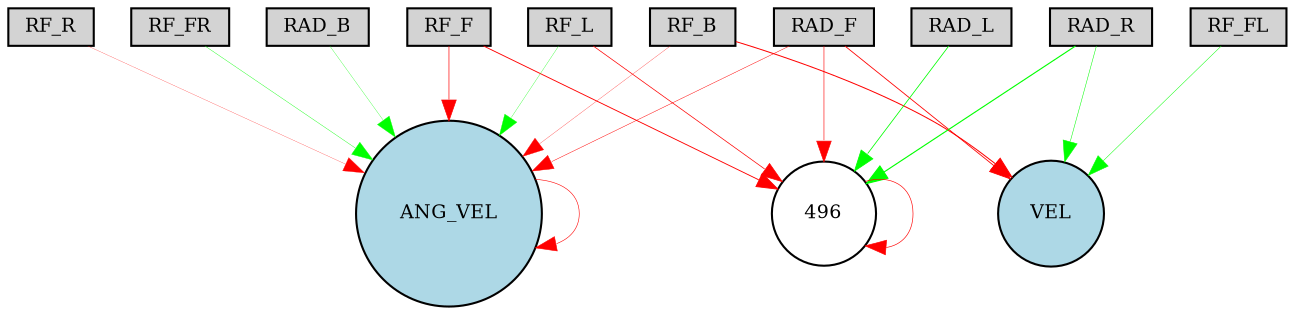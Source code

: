 digraph {
	node [fontsize=9 height=0.2 shape=circle width=0.2]
	RF_R [fillcolor=lightgray shape=box style=filled]
	RF_FR [fillcolor=lightgray shape=box style=filled]
	RF_F [fillcolor=lightgray shape=box style=filled]
	RF_FL [fillcolor=lightgray shape=box style=filled]
	RF_L [fillcolor=lightgray shape=box style=filled]
	RF_B [fillcolor=lightgray shape=box style=filled]
	RAD_F [fillcolor=lightgray shape=box style=filled]
	RAD_L [fillcolor=lightgray shape=box style=filled]
	RAD_B [fillcolor=lightgray shape=box style=filled]
	RAD_R [fillcolor=lightgray shape=box style=filled]
	ANG_VEL [fillcolor=lightblue style=filled]
	VEL [fillcolor=lightblue style=filled]
	496 [fillcolor=white style=filled]
	RF_B -> ANG_VEL [color=red penwidth=0.13224234335375973 style=solid]
	RF_L -> 496 [color=red penwidth=0.34021742178594094 style=solid]
	RAD_B -> ANG_VEL [color=green penwidth=0.1438469562802407 style=solid]
	RF_FR -> ANG_VEL [color=green penwidth=0.18385514901846362 style=solid]
	RAD_F -> 496 [color=red penwidth=0.29374616803624853 style=solid]
	RAD_F -> ANG_VEL [color=red penwidth=0.2237126967065008 style=solid]
	RAD_R -> 496 [color=green penwidth=0.5383139750588716 style=solid]
	RAD_L -> 496 [color=green penwidth=0.379226629289956 style=solid]
	RAD_F -> VEL [color=red penwidth=0.40519958370527354 style=solid]
	ANG_VEL -> ANG_VEL [color=red penwidth=0.27281818089497 style=solid]
	RF_R -> ANG_VEL [color=red penwidth=0.11439816608609939 style=solid]
	RF_FL -> VEL [color=green penwidth=0.22775227508706053 style=solid]
	RAD_R -> VEL [color=green penwidth=0.2456831589783973 style=solid]
	RF_F -> ANG_VEL [color=red penwidth=0.3278964804082905 style=solid]
	RF_F -> 496 [color=red penwidth=0.43214174107028236 style=solid]
	RF_B -> VEL [color=red penwidth=0.4838008271520128 style=solid]
	RF_L -> ANG_VEL [color=green penwidth=0.148586876639934 style=solid]
	496 -> 496 [color=red penwidth=0.3084605317247432 style=solid]
}
